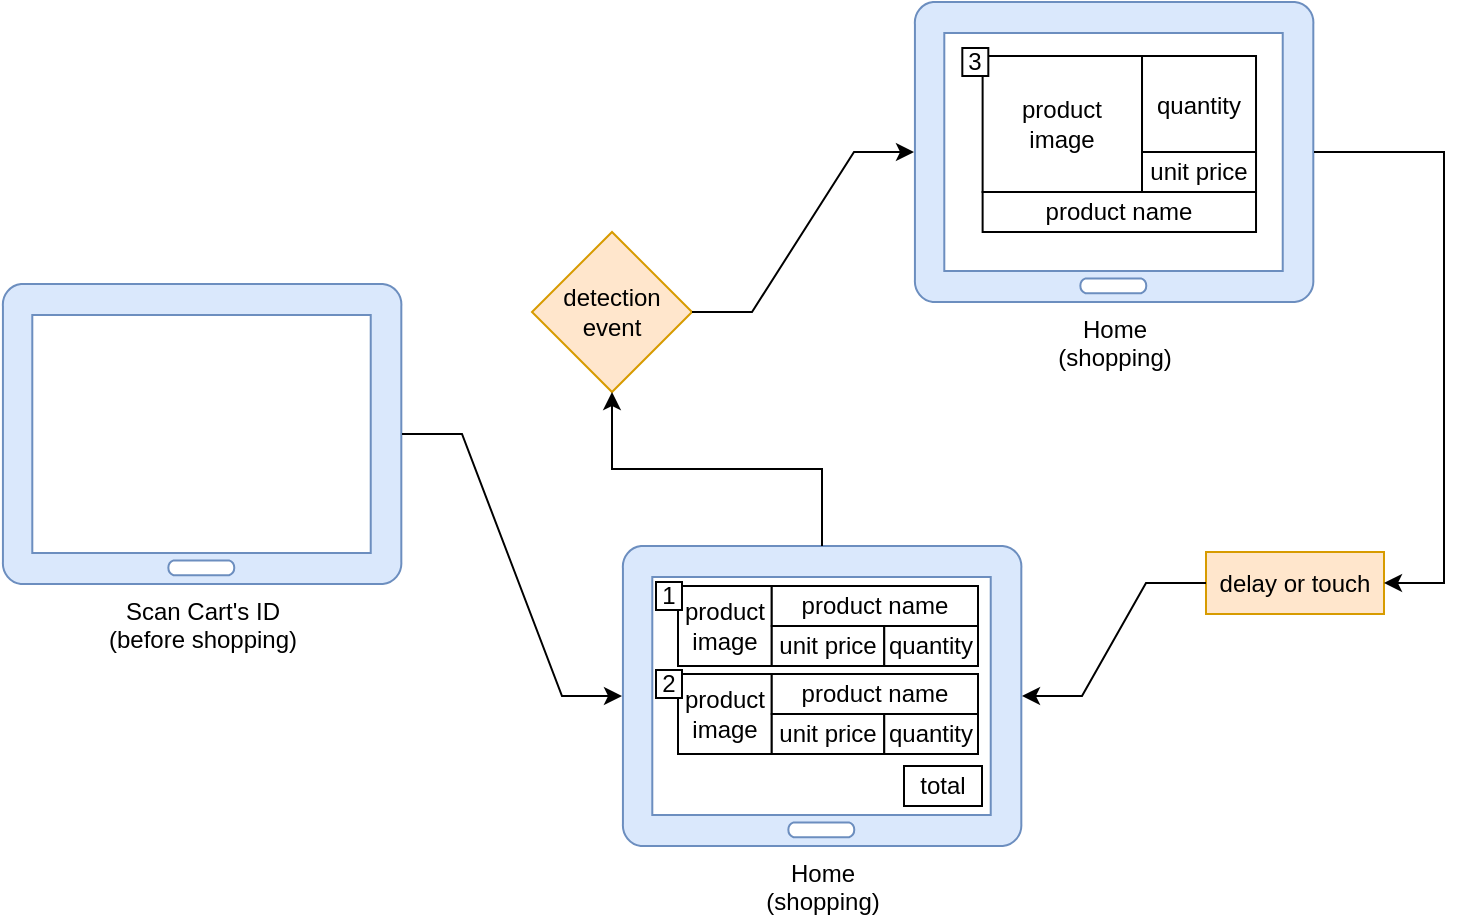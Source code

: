 <mxfile version="22.1.2" type="device">
  <diagram name="Page-1" id="xbdIdYxXnWUzP4iIlO_j">
    <mxGraphModel dx="1103" dy="684" grid="0" gridSize="10" guides="1" tooltips="1" connect="1" arrows="1" fold="1" page="1" pageScale="1" pageWidth="1169" pageHeight="827" math="0" shadow="0">
      <root>
        <mxCell id="0" />
        <mxCell id="1" parent="0" />
        <mxCell id="f4IhYuFFtFwgQmCSDrZE-1" value="Scan Cart&#39;s ID&lt;br&gt;(before shopping)" style="verticalLabelPosition=bottom;html=1;verticalAlign=top;align=center;strokeColor=#6c8ebf;fillColor=#dae8fc;shape=mxgraph.azure.tablet;pointerEvents=1;" parent="1" vertex="1">
          <mxGeometry x="240" y="270" width="200" height="150" as="geometry" />
        </mxCell>
        <mxCell id="6ak6c5CMTZhrM-zYnqlP-1" value="" style="shape=image;verticalLabelPosition=bottom;labelBackgroundColor=default;verticalAlign=top;aspect=fixed;imageAspect=0;image=https://upload.wikimedia.org/wikipedia/commons/thumb/b/b8/Qr-1.svg/220px-Qr-1.svg.png;" parent="1" vertex="1">
          <mxGeometry x="295" y="300" width="90" height="90" as="geometry" />
        </mxCell>
        <mxCell id="6ak6c5CMTZhrM-zYnqlP-7" value="Home&lt;br&gt;(shopping)" style="verticalLabelPosition=bottom;html=1;verticalAlign=top;align=center;strokeColor=#6c8ebf;fillColor=#dae8fc;shape=mxgraph.azure.tablet;pointerEvents=1;" parent="1" vertex="1">
          <mxGeometry x="550" y="401" width="200" height="150" as="geometry" />
        </mxCell>
        <mxCell id="6ak6c5CMTZhrM-zYnqlP-16" value="total" style="rounded=0;whiteSpace=wrap;html=1;" parent="1" vertex="1">
          <mxGeometry x="691" y="511" width="39" height="20" as="geometry" />
        </mxCell>
        <mxCell id="6ak6c5CMTZhrM-zYnqlP-8" value="product&lt;br&gt;image" style="rounded=0;whiteSpace=wrap;html=1;" parent="1" vertex="1">
          <mxGeometry x="578" y="421" width="46.875" height="40" as="geometry" />
        </mxCell>
        <mxCell id="6ak6c5CMTZhrM-zYnqlP-9" value="product name" style="rounded=0;whiteSpace=wrap;html=1;" parent="1" vertex="1">
          <mxGeometry x="624.875" y="421" width="103.125" height="20" as="geometry" />
        </mxCell>
        <mxCell id="6ak6c5CMTZhrM-zYnqlP-10" value="unit price" style="rounded=0;whiteSpace=wrap;html=1;" parent="1" vertex="1">
          <mxGeometry x="624.875" y="441" width="56.25" height="20" as="geometry" />
        </mxCell>
        <mxCell id="6ak6c5CMTZhrM-zYnqlP-11" value="quantity" style="rounded=0;whiteSpace=wrap;html=1;" parent="1" vertex="1">
          <mxGeometry x="681.125" y="441" width="46.875" height="20" as="geometry" />
        </mxCell>
        <mxCell id="6ak6c5CMTZhrM-zYnqlP-12" value="product&lt;br&gt;image" style="rounded=0;whiteSpace=wrap;html=1;" parent="1" vertex="1">
          <mxGeometry x="578" y="465" width="46.875" height="40" as="geometry" />
        </mxCell>
        <mxCell id="6ak6c5CMTZhrM-zYnqlP-13" value="product name" style="rounded=0;whiteSpace=wrap;html=1;" parent="1" vertex="1">
          <mxGeometry x="624.875" y="465" width="103.125" height="20" as="geometry" />
        </mxCell>
        <mxCell id="6ak6c5CMTZhrM-zYnqlP-14" value="unit price" style="rounded=0;whiteSpace=wrap;html=1;" parent="1" vertex="1">
          <mxGeometry x="624.875" y="485" width="56.25" height="20" as="geometry" />
        </mxCell>
        <mxCell id="6ak6c5CMTZhrM-zYnqlP-15" value="quantity" style="rounded=0;whiteSpace=wrap;html=1;" parent="1" vertex="1">
          <mxGeometry x="681.125" y="485" width="46.875" height="20" as="geometry" />
        </mxCell>
        <mxCell id="6ak6c5CMTZhrM-zYnqlP-24" value="2" style="rounded=0;whiteSpace=wrap;html=1;" parent="1" vertex="1">
          <mxGeometry x="567" y="463" width="13" height="14" as="geometry" />
        </mxCell>
        <mxCell id="6ak6c5CMTZhrM-zYnqlP-25" value="1" style="rounded=0;whiteSpace=wrap;html=1;" parent="1" vertex="1">
          <mxGeometry x="567" y="419" width="13" height="14" as="geometry" />
        </mxCell>
        <mxCell id="eWQN0PhQ7bXgkXlC2Ow3-1" value="detection&lt;br&gt;event" style="rhombus;whiteSpace=wrap;html=1;fillColor=#ffe6cc;strokeColor=#d79b00;direction=south;" vertex="1" parent="1">
          <mxGeometry x="505.0" y="244" width="80" height="80" as="geometry" />
        </mxCell>
        <mxCell id="eWQN0PhQ7bXgkXlC2Ow3-2" value="" style="endArrow=classic;html=1;rounded=0;edgeStyle=orthogonalEdgeStyle;" edge="1" parent="1" target="eWQN0PhQ7bXgkXlC2Ow3-1" source="6ak6c5CMTZhrM-zYnqlP-7">
          <mxGeometry width="50" height="50" relative="1" as="geometry">
            <mxPoint x="680" y="145" as="sourcePoint" />
            <mxPoint x="659" y="31" as="targetPoint" />
          </mxGeometry>
        </mxCell>
        <mxCell id="eWQN0PhQ7bXgkXlC2Ow3-4" value="" style="endArrow=classic;html=1;rounded=0;edgeStyle=entityRelationEdgeStyle;" edge="1" parent="1" source="f4IhYuFFtFwgQmCSDrZE-1" target="6ak6c5CMTZhrM-zYnqlP-7">
          <mxGeometry width="50" height="50" relative="1" as="geometry">
            <mxPoint x="836" y="355" as="sourcePoint" />
            <mxPoint x="915" y="410" as="targetPoint" />
          </mxGeometry>
        </mxCell>
        <mxCell id="eWQN0PhQ7bXgkXlC2Ow3-5" value="Home&lt;br&gt;(shopping)" style="verticalLabelPosition=bottom;html=1;verticalAlign=top;align=center;strokeColor=#6c8ebf;fillColor=#dae8fc;shape=mxgraph.azure.tablet;pointerEvents=1;" vertex="1" parent="1">
          <mxGeometry x="696" y="129" width="200" height="150" as="geometry" />
        </mxCell>
        <mxCell id="eWQN0PhQ7bXgkXlC2Ow3-6" value="product&lt;br&gt;image" style="rounded=0;whiteSpace=wrap;html=1;" vertex="1" parent="1">
          <mxGeometry x="730.31" y="156" width="79.69" height="68" as="geometry" />
        </mxCell>
        <mxCell id="eWQN0PhQ7bXgkXlC2Ow3-7" value="3" style="rounded=0;whiteSpace=wrap;html=1;" vertex="1" parent="1">
          <mxGeometry x="720.16" y="152" width="13" height="14" as="geometry" />
        </mxCell>
        <mxCell id="eWQN0PhQ7bXgkXlC2Ow3-9" value="product name" style="rounded=0;whiteSpace=wrap;html=1;" vertex="1" parent="1">
          <mxGeometry x="730.31" y="224" width="136.7" height="20" as="geometry" />
        </mxCell>
        <mxCell id="eWQN0PhQ7bXgkXlC2Ow3-10" value="quantity" style="rounded=0;whiteSpace=wrap;html=1;" vertex="1" parent="1">
          <mxGeometry x="810.01" y="156" width="57" height="50" as="geometry" />
        </mxCell>
        <mxCell id="eWQN0PhQ7bXgkXlC2Ow3-11" value="unit price" style="rounded=0;whiteSpace=wrap;html=1;" vertex="1" parent="1">
          <mxGeometry x="810" y="204" width="57.01" height="20" as="geometry" />
        </mxCell>
        <mxCell id="eWQN0PhQ7bXgkXlC2Ow3-12" value="" style="endArrow=classic;html=1;rounded=0;edgeStyle=entityRelationEdgeStyle;" edge="1" parent="1" source="eWQN0PhQ7bXgkXlC2Ow3-1" target="eWQN0PhQ7bXgkXlC2Ow3-5">
          <mxGeometry width="50" height="50" relative="1" as="geometry">
            <mxPoint x="760" y="486" as="sourcePoint" />
            <mxPoint x="746" y="291" as="targetPoint" />
          </mxGeometry>
        </mxCell>
        <mxCell id="eWQN0PhQ7bXgkXlC2Ow3-19" value="delay or touch" style="whiteSpace=wrap;html=1;fillColor=#ffe6cc;strokeColor=#d79b00;" vertex="1" parent="1">
          <mxGeometry x="842" y="404" width="89" height="31" as="geometry" />
        </mxCell>
        <mxCell id="eWQN0PhQ7bXgkXlC2Ow3-21" value="" style="endArrow=classic;html=1;rounded=0;edgeStyle=entityRelationEdgeStyle;" edge="1" parent="1" source="eWQN0PhQ7bXgkXlC2Ow3-19" target="6ak6c5CMTZhrM-zYnqlP-7">
          <mxGeometry width="50" height="50" relative="1" as="geometry">
            <mxPoint x="450" y="355" as="sourcePoint" />
            <mxPoint x="560" y="486" as="targetPoint" />
          </mxGeometry>
        </mxCell>
        <mxCell id="eWQN0PhQ7bXgkXlC2Ow3-22" value="" style="endArrow=classic;html=1;rounded=0;edgeStyle=entityRelationEdgeStyle;" edge="1" parent="1" source="eWQN0PhQ7bXgkXlC2Ow3-5" target="eWQN0PhQ7bXgkXlC2Ow3-19">
          <mxGeometry width="50" height="50" relative="1" as="geometry">
            <mxPoint x="691" y="340" as="sourcePoint" />
            <mxPoint x="760" y="486" as="targetPoint" />
          </mxGeometry>
        </mxCell>
      </root>
    </mxGraphModel>
  </diagram>
</mxfile>
